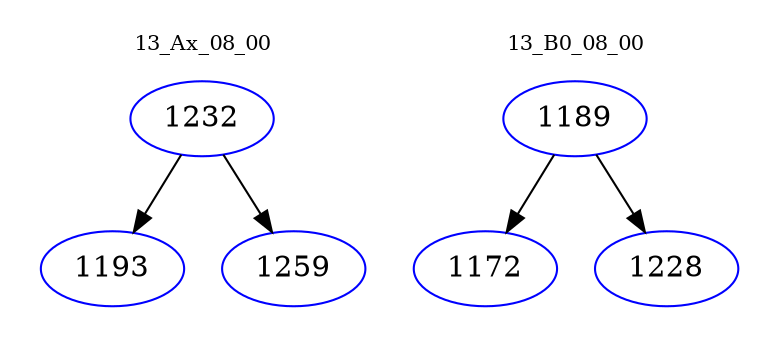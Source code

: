 digraph{
subgraph cluster_0 {
color = white
label = "13_Ax_08_00";
fontsize=10;
T0_1232 [label="1232", color="blue"]
T0_1232 -> T0_1193 [color="black"]
T0_1193 [label="1193", color="blue"]
T0_1232 -> T0_1259 [color="black"]
T0_1259 [label="1259", color="blue"]
}
subgraph cluster_1 {
color = white
label = "13_B0_08_00";
fontsize=10;
T1_1189 [label="1189", color="blue"]
T1_1189 -> T1_1172 [color="black"]
T1_1172 [label="1172", color="blue"]
T1_1189 -> T1_1228 [color="black"]
T1_1228 [label="1228", color="blue"]
}
}
